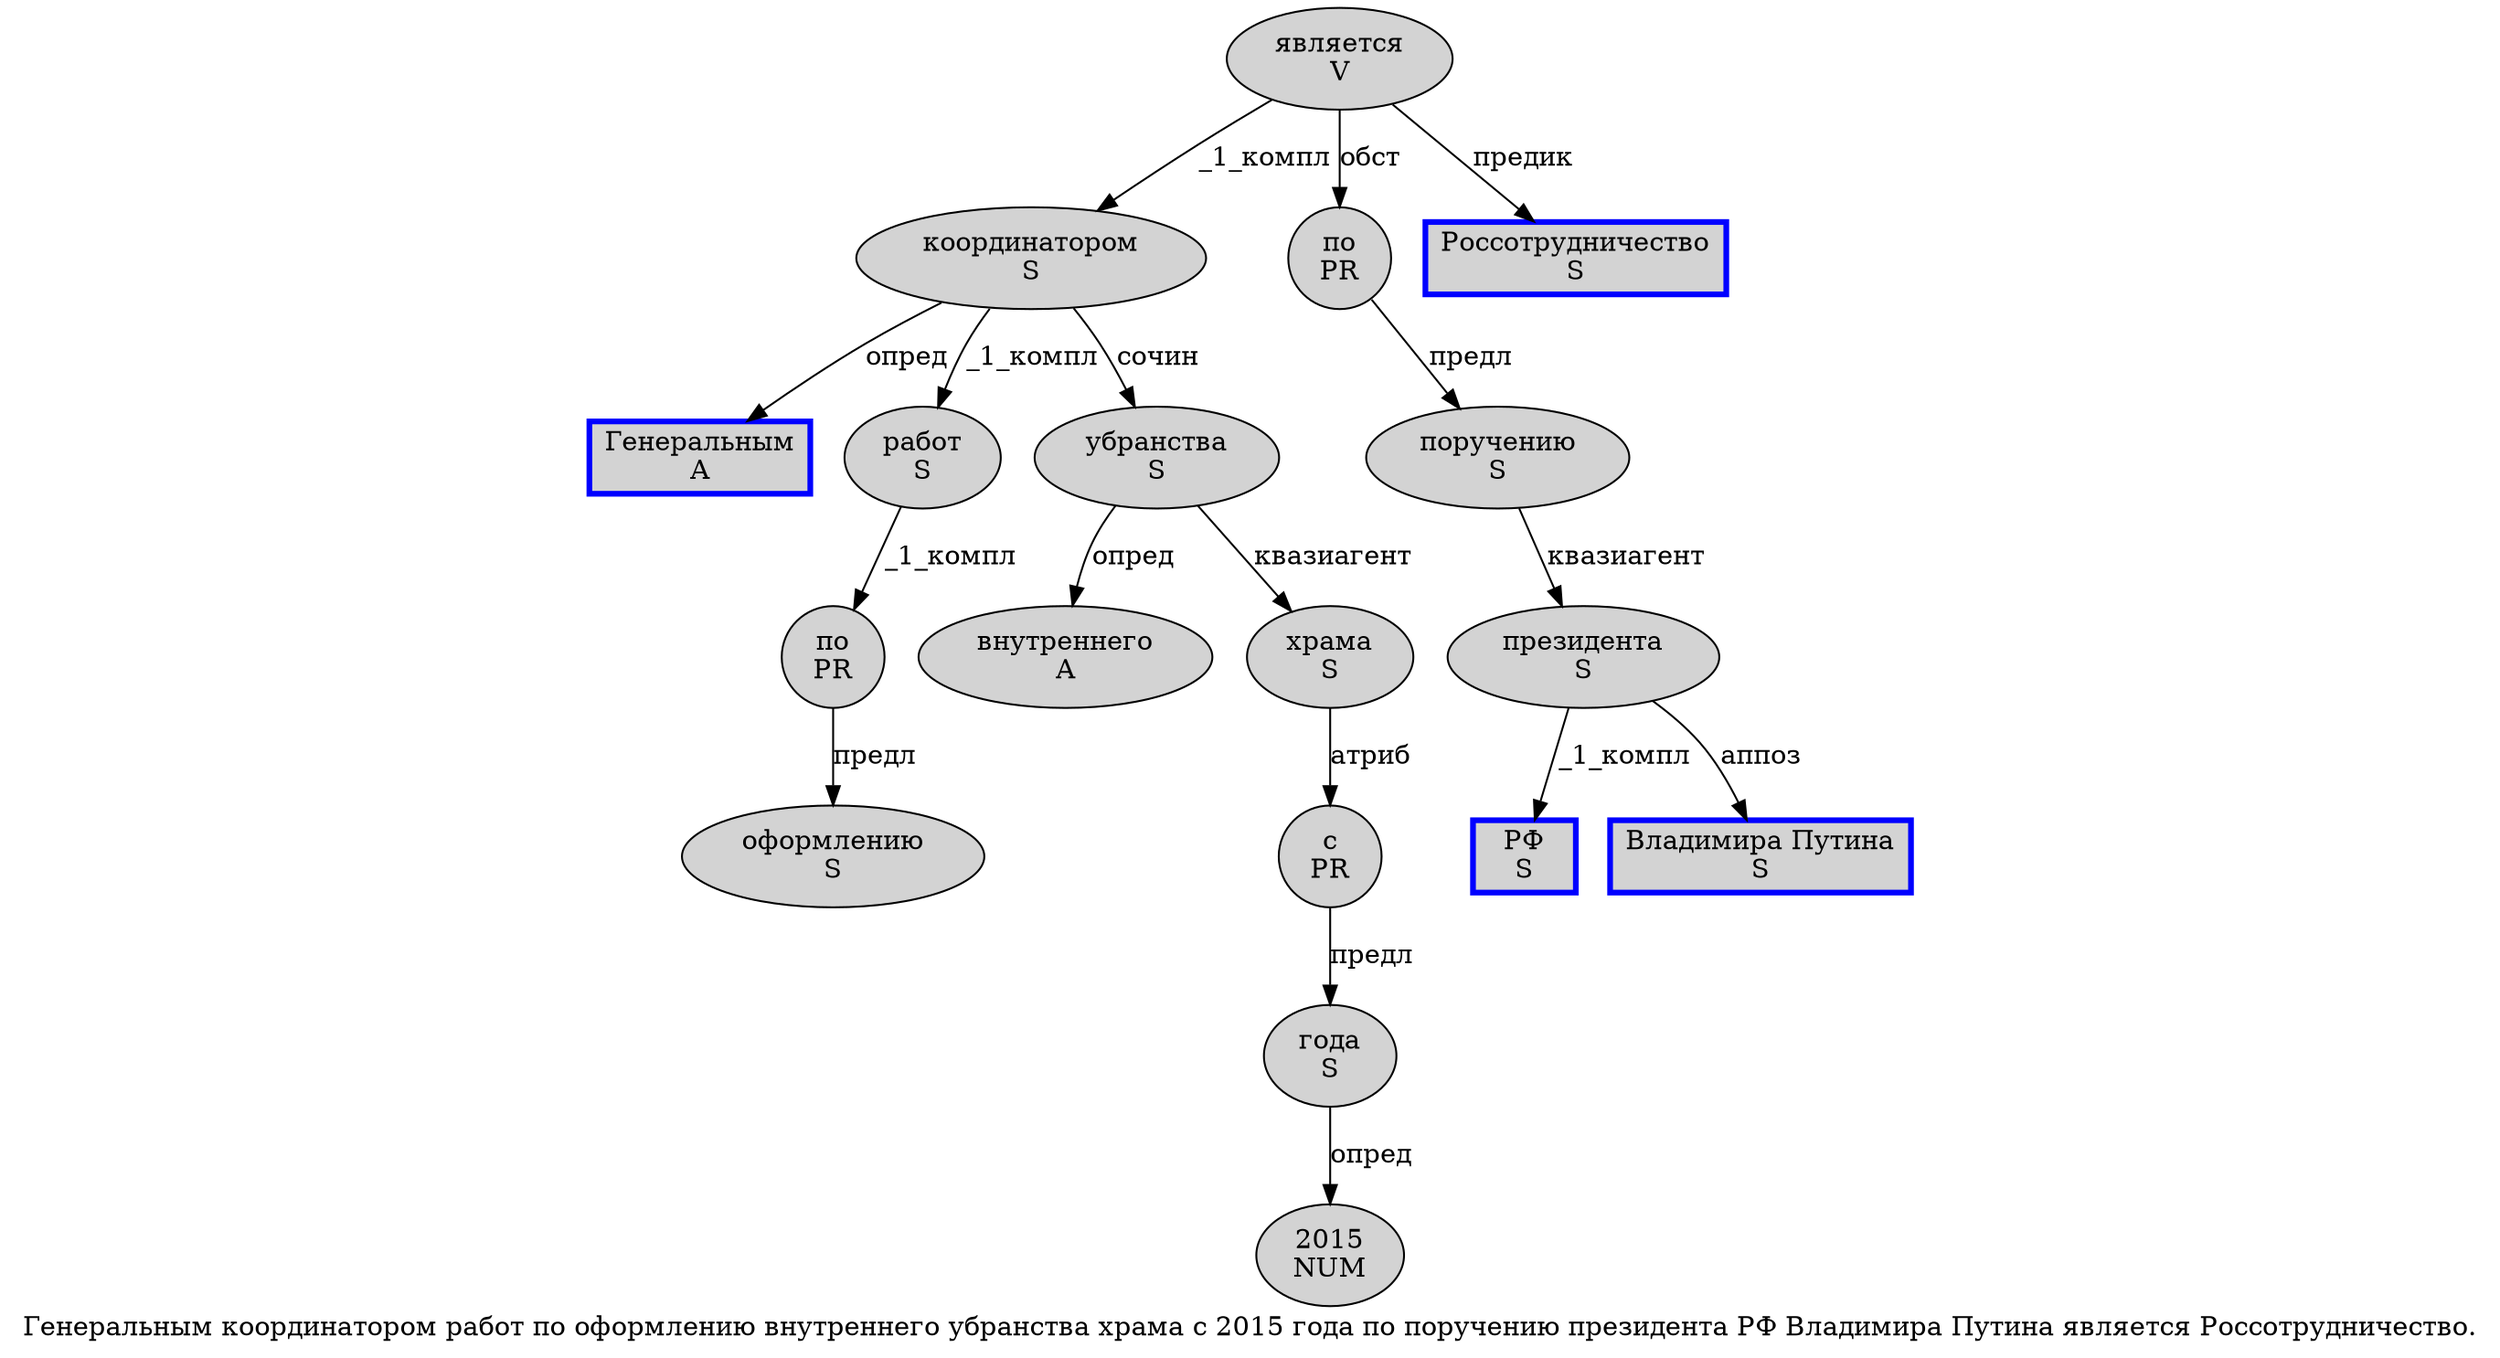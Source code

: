 digraph SENTENCE_766 {
	graph [label="Генеральным координатором работ по оформлению внутреннего убранства храма с 2015 года по поручению президента РФ Владимира Путина является Россотрудничество."]
	node [style=filled]
		0 [label="Генеральным
A" color=blue fillcolor=lightgray penwidth=3 shape=box]
		1 [label="координатором
S" color="" fillcolor=lightgray penwidth=1 shape=ellipse]
		2 [label="работ
S" color="" fillcolor=lightgray penwidth=1 shape=ellipse]
		3 [label="по
PR" color="" fillcolor=lightgray penwidth=1 shape=ellipse]
		4 [label="оформлению
S" color="" fillcolor=lightgray penwidth=1 shape=ellipse]
		5 [label="внутреннего
A" color="" fillcolor=lightgray penwidth=1 shape=ellipse]
		6 [label="убранства
S" color="" fillcolor=lightgray penwidth=1 shape=ellipse]
		7 [label="храма
S" color="" fillcolor=lightgray penwidth=1 shape=ellipse]
		8 [label="с
PR" color="" fillcolor=lightgray penwidth=1 shape=ellipse]
		9 [label="2015
NUM" color="" fillcolor=lightgray penwidth=1 shape=ellipse]
		10 [label="года
S" color="" fillcolor=lightgray penwidth=1 shape=ellipse]
		11 [label="по
PR" color="" fillcolor=lightgray penwidth=1 shape=ellipse]
		12 [label="поручению
S" color="" fillcolor=lightgray penwidth=1 shape=ellipse]
		13 [label="президента
S" color="" fillcolor=lightgray penwidth=1 shape=ellipse]
		14 [label="РФ
S" color=blue fillcolor=lightgray penwidth=3 shape=box]
		15 [label="Владимира Путина
S" color=blue fillcolor=lightgray penwidth=3 shape=box]
		16 [label="является
V" color="" fillcolor=lightgray penwidth=1 shape=ellipse]
		17 [label="Россотрудничество
S" color=blue fillcolor=lightgray penwidth=3 shape=box]
			12 -> 13 [label="квазиагент"]
			16 -> 1 [label="_1_компл"]
			16 -> 11 [label="обст"]
			16 -> 17 [label="предик"]
			11 -> 12 [label="предл"]
			10 -> 9 [label="опред"]
			7 -> 8 [label="атриб"]
			3 -> 4 [label="предл"]
			8 -> 10 [label="предл"]
			6 -> 5 [label="опред"]
			6 -> 7 [label="квазиагент"]
			1 -> 0 [label="опред"]
			1 -> 2 [label="_1_компл"]
			1 -> 6 [label="сочин"]
			13 -> 14 [label="_1_компл"]
			13 -> 15 [label="аппоз"]
			2 -> 3 [label="_1_компл"]
}